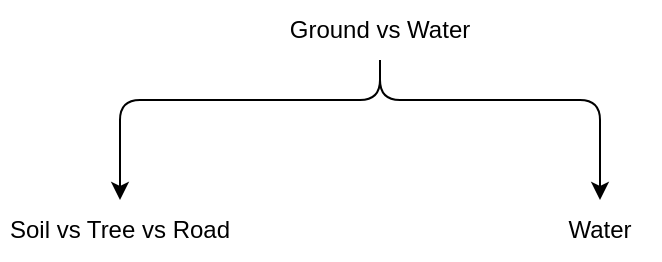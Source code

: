 <mxfile>
    <diagram id="-ghEjSO5p6hE9_2RRCXs" name="Page-1">
        <mxGraphModel dx="621" dy="767" grid="1" gridSize="10" guides="1" tooltips="1" connect="1" arrows="1" fold="1" page="1" pageScale="1" pageWidth="850" pageHeight="1100" math="0" shadow="0">
            <root>
                <mxCell id="0"/>
                <mxCell id="1" parent="0"/>
                <mxCell id="5" style="edgeStyle=none;html=1;exitX=0.5;exitY=1;exitDx=0;exitDy=0;entryX=0.5;entryY=0;entryDx=0;entryDy=0;" edge="1" parent="1" source="2" target="3">
                    <mxGeometry relative="1" as="geometry">
                        <Array as="points">
                            <mxPoint x="450" y="220"/>
                            <mxPoint x="320" y="220"/>
                        </Array>
                    </mxGeometry>
                </mxCell>
                <mxCell id="6" style="edgeStyle=none;html=1;exitX=0.5;exitY=1;exitDx=0;exitDy=0;entryX=0.5;entryY=0;entryDx=0;entryDy=0;" edge="1" parent="1" source="2" target="4">
                    <mxGeometry relative="1" as="geometry">
                        <Array as="points">
                            <mxPoint x="450" y="220"/>
                            <mxPoint x="560" y="220"/>
                        </Array>
                    </mxGeometry>
                </mxCell>
                <mxCell id="2" value="Ground vs Water" style="text;html=1;strokeColor=none;fillColor=none;align=center;verticalAlign=middle;whiteSpace=wrap;rounded=0;" vertex="1" parent="1">
                    <mxGeometry x="390" y="170" width="120" height="30" as="geometry"/>
                </mxCell>
                <mxCell id="3" value="Soil vs Tree vs Road" style="text;html=1;strokeColor=none;fillColor=none;align=center;verticalAlign=middle;whiteSpace=wrap;rounded=0;" vertex="1" parent="1">
                    <mxGeometry x="260" y="270" width="120" height="30" as="geometry"/>
                </mxCell>
                <mxCell id="4" value="Water" style="text;html=1;strokeColor=none;fillColor=none;align=center;verticalAlign=middle;whiteSpace=wrap;rounded=0;" vertex="1" parent="1">
                    <mxGeometry x="530" y="270" width="60" height="30" as="geometry"/>
                </mxCell>
            </root>
        </mxGraphModel>
    </diagram>
</mxfile>